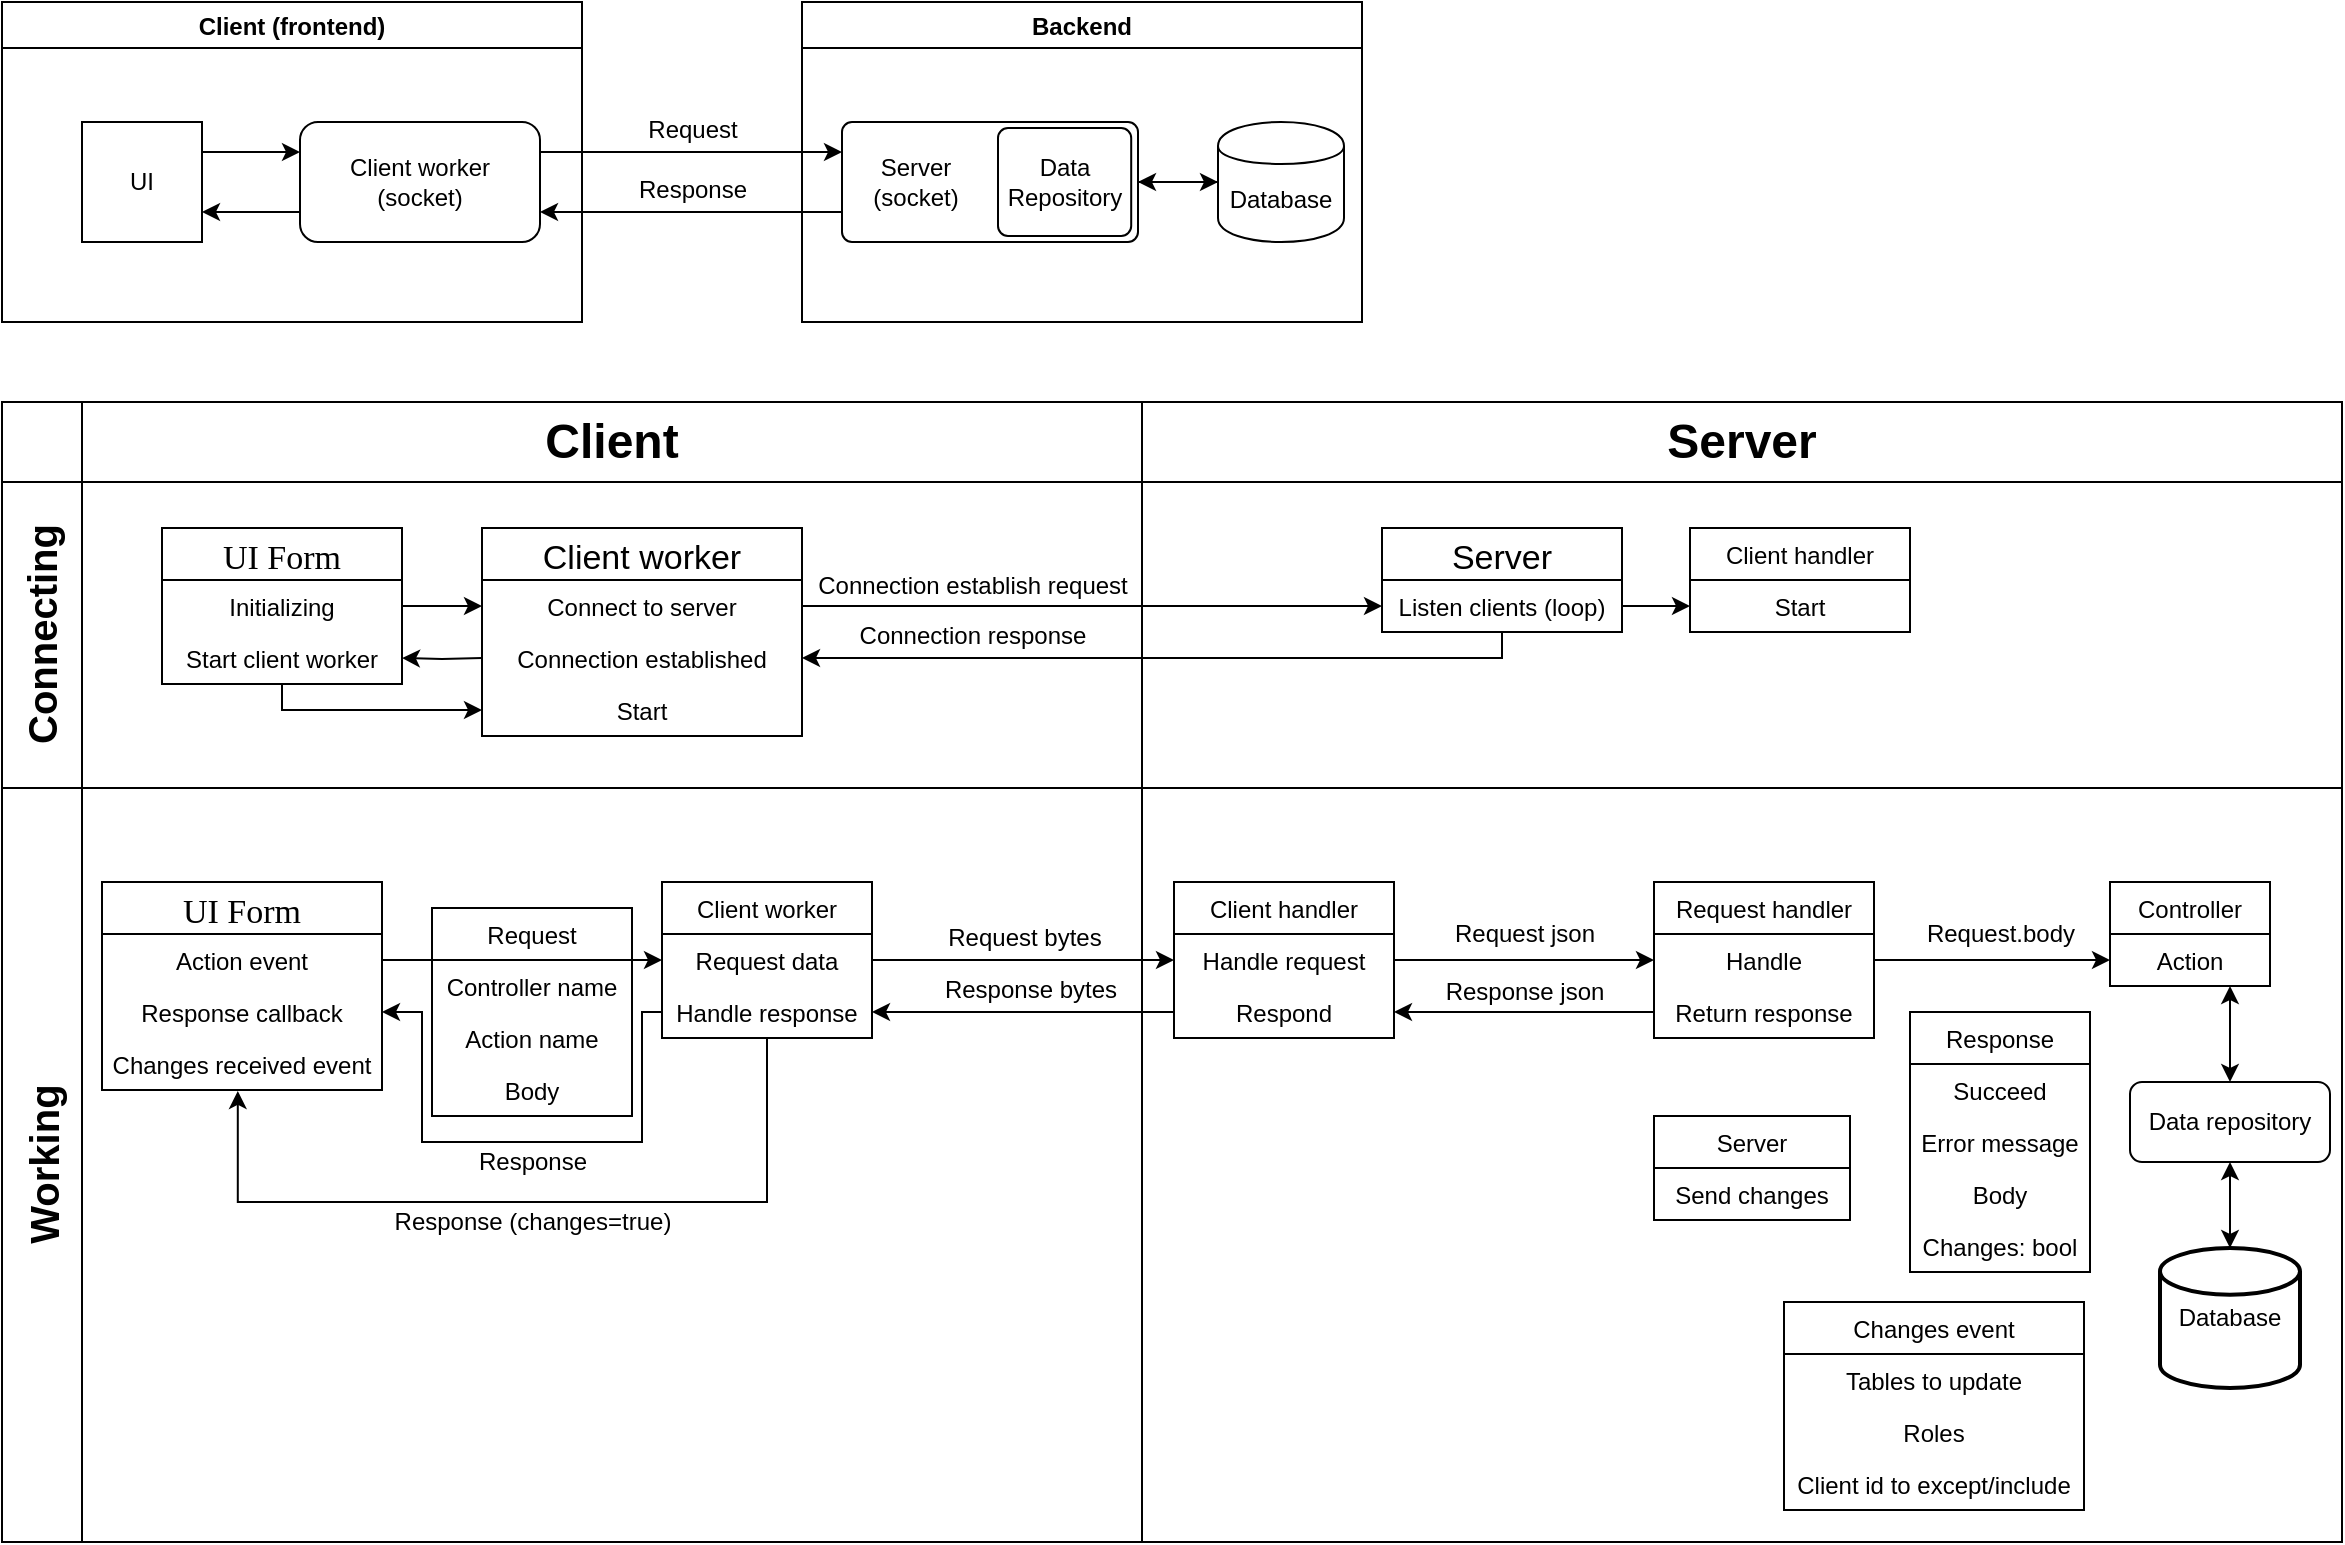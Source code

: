 <mxfile version="13.2.4" type="device" pages="2"><diagram id="tysnyzBJEYy4Z3lOVbUN" name="Client-Server"><mxGraphModel dx="1162" dy="572" grid="1" gridSize="10" guides="1" tooltips="1" connect="1" arrows="1" fold="1" page="1" pageScale="1" pageWidth="1169" pageHeight="827" math="0" shadow="0"><root><mxCell id="0"/><mxCell id="1" parent="0"/><mxCell id="qZ5U50Q5e_HYeIJ6L6o8-1" value="Client (frontend)" style="swimlane;" parent="1" vertex="1"><mxGeometry width="290" height="160" as="geometry"/></mxCell><mxCell id="qZ5U50Q5e_HYeIJ6L6o8-16" style="edgeStyle=orthogonalEdgeStyle;rounded=0;orthogonalLoop=1;jettySize=auto;html=1;exitX=1;exitY=0.25;exitDx=0;exitDy=0;entryX=0;entryY=0.25;entryDx=0;entryDy=0;" parent="qZ5U50Q5e_HYeIJ6L6o8-1" source="qZ5U50Q5e_HYeIJ6L6o8-2" target="qZ5U50Q5e_HYeIJ6L6o8-3" edge="1"><mxGeometry relative="1" as="geometry"/></mxCell><mxCell id="qZ5U50Q5e_HYeIJ6L6o8-2" value="UI" style="whiteSpace=wrap;html=1;aspect=fixed;" parent="qZ5U50Q5e_HYeIJ6L6o8-1" vertex="1"><mxGeometry x="40" y="60" width="60" height="60" as="geometry"/></mxCell><mxCell id="qZ5U50Q5e_HYeIJ6L6o8-17" style="edgeStyle=orthogonalEdgeStyle;rounded=0;orthogonalLoop=1;jettySize=auto;html=1;exitX=0;exitY=0.75;exitDx=0;exitDy=0;entryX=1;entryY=0.75;entryDx=0;entryDy=0;" parent="qZ5U50Q5e_HYeIJ6L6o8-1" source="qZ5U50Q5e_HYeIJ6L6o8-3" target="qZ5U50Q5e_HYeIJ6L6o8-2" edge="1"><mxGeometry relative="1" as="geometry"/></mxCell><mxCell id="qZ5U50Q5e_HYeIJ6L6o8-3" value="Client worker&lt;br&gt;(socket)" style="rounded=1;whiteSpace=wrap;html=1;" parent="qZ5U50Q5e_HYeIJ6L6o8-1" vertex="1"><mxGeometry x="149" y="60" width="120" height="60" as="geometry"/></mxCell><mxCell id="qZ5U50Q5e_HYeIJ6L6o8-5" value="Backend" style="swimlane;" parent="1" vertex="1"><mxGeometry x="400" width="280" height="160" as="geometry"/></mxCell><mxCell id="qZ5U50Q5e_HYeIJ6L6o8-15" style="edgeStyle=orthogonalEdgeStyle;rounded=0;orthogonalLoop=1;jettySize=auto;html=1;entryX=0;entryY=0.5;entryDx=0;entryDy=0;" parent="qZ5U50Q5e_HYeIJ6L6o8-5" source="qZ5U50Q5e_HYeIJ6L6o8-6" target="qZ5U50Q5e_HYeIJ6L6o8-11" edge="1"><mxGeometry relative="1" as="geometry"/></mxCell><mxCell id="qZ5U50Q5e_HYeIJ6L6o8-6" value="" style="rounded=1;absoluteArcSize=1;html=1;arcSize=10;" parent="qZ5U50Q5e_HYeIJ6L6o8-5" vertex="1"><mxGeometry x="20" y="60" width="148" height="60" as="geometry"/></mxCell><mxCell id="qZ5U50Q5e_HYeIJ6L6o8-7" value="Server&lt;br&gt;(socket)" style="html=1;shape=mxgraph.er.anchor;whiteSpace=wrap;" parent="qZ5U50Q5e_HYeIJ6L6o8-6" vertex="1"><mxGeometry width="74" height="60" as="geometry"/></mxCell><mxCell id="qZ5U50Q5e_HYeIJ6L6o8-8" value="Data&lt;br&gt;Repository" style="rounded=1;absoluteArcSize=1;html=1;arcSize=10;whiteSpace=wrap;points=[];strokeColor=inherit;fillColor=inherit;" parent="qZ5U50Q5e_HYeIJ6L6o8-6" vertex="1"><mxGeometry x="78" y="3" width="66.6" height="54" as="geometry"/></mxCell><mxCell id="qZ5U50Q5e_HYeIJ6L6o8-14" style="edgeStyle=orthogonalEdgeStyle;rounded=0;orthogonalLoop=1;jettySize=auto;html=1;entryX=1;entryY=0.5;entryDx=0;entryDy=0;" parent="qZ5U50Q5e_HYeIJ6L6o8-5" source="qZ5U50Q5e_HYeIJ6L6o8-11" target="qZ5U50Q5e_HYeIJ6L6o8-6" edge="1"><mxGeometry relative="1" as="geometry"/></mxCell><mxCell id="qZ5U50Q5e_HYeIJ6L6o8-11" value="Database" style="shape=cylinder;whiteSpace=wrap;html=1;boundedLbl=1;backgroundOutline=1;" parent="qZ5U50Q5e_HYeIJ6L6o8-5" vertex="1"><mxGeometry x="208" y="60" width="63" height="60" as="geometry"/></mxCell><mxCell id="qZ5U50Q5e_HYeIJ6L6o8-9" style="edgeStyle=orthogonalEdgeStyle;rounded=0;orthogonalLoop=1;jettySize=auto;html=1;exitX=1;exitY=0.25;exitDx=0;exitDy=0;entryX=0;entryY=0.25;entryDx=0;entryDy=0;" parent="1" source="qZ5U50Q5e_HYeIJ6L6o8-3" target="qZ5U50Q5e_HYeIJ6L6o8-6" edge="1"><mxGeometry relative="1" as="geometry"/></mxCell><mxCell id="qZ5U50Q5e_HYeIJ6L6o8-10" style="edgeStyle=orthogonalEdgeStyle;rounded=0;orthogonalLoop=1;jettySize=auto;html=1;exitX=0;exitY=0.75;exitDx=0;exitDy=0;entryX=1;entryY=0.75;entryDx=0;entryDy=0;" parent="1" source="qZ5U50Q5e_HYeIJ6L6o8-6" target="qZ5U50Q5e_HYeIJ6L6o8-3" edge="1"><mxGeometry relative="1" as="geometry"/></mxCell><mxCell id="qZ5U50Q5e_HYeIJ6L6o8-18" value="Request" style="text;html=1;align=center;verticalAlign=middle;resizable=0;points=[];autosize=1;" parent="1" vertex="1"><mxGeometry x="315" y="54" width="60" height="20" as="geometry"/></mxCell><mxCell id="qZ5U50Q5e_HYeIJ6L6o8-19" value="Response" style="text;html=1;align=center;verticalAlign=middle;resizable=0;points=[];autosize=1;" parent="1" vertex="1"><mxGeometry x="310" y="84" width="70" height="20" as="geometry"/></mxCell><mxCell id="iik-IJFxC-QK5oV2xDlJ-41" value="" style="swimlane;html=1;whiteSpace=wrap;collapsible=0;recursiveResize=0;expand=0;pointerEvents=0;childLayout=tableLayout;startSize=0;" parent="1" vertex="1"><mxGeometry y="200" width="1170" height="570" as="geometry"/></mxCell><mxCell id="iik-IJFxC-QK5oV2xDlJ-42" value="" style="swimlane;html=1;whiteSpace=wrap;collapsible=0;recursiveResize=0;expand=0;pointerEvents=0;horizontal=0;points=[[0,0.5],[1,0.5]];portConstraint=eastwest;startSize=40;" parent="iik-IJFxC-QK5oV2xDlJ-41" vertex="1"><mxGeometry width="1170" height="40" as="geometry"/></mxCell><mxCell id="iik-IJFxC-QK5oV2xDlJ-43" value="Client" style="swimlane;html=1;whiteSpace=wrap;collapsible=0;recursiveResize=0;expand=0;pointerEvents=0;connectable=0;startSize=40;fontSize=24;" parent="iik-IJFxC-QK5oV2xDlJ-42" vertex="1"><mxGeometry x="40" width="530" height="40" as="geometry"/></mxCell><mxCell id="iik-IJFxC-QK5oV2xDlJ-44" value="Server" style="swimlane;html=1;whiteSpace=wrap;collapsible=0;recursiveResize=0;expand=0;pointerEvents=0;connectable=0;startSize=40;fontSize=24;" parent="iik-IJFxC-QK5oV2xDlJ-42" vertex="1"><mxGeometry x="570" width="600" height="40" as="geometry"/></mxCell><mxCell id="iik-IJFxC-QK5oV2xDlJ-46" value="Connecting" style="swimlane;html=1;whiteSpace=wrap;collapsible=0;recursiveResize=0;expand=0;pointerEvents=0;horizontal=0;points=[[0,0.5],[1,0.5]];portConstraint=eastwest;startSize=40;fontSize=20;" parent="iik-IJFxC-QK5oV2xDlJ-41" vertex="1"><mxGeometry y="40" width="1170" height="153" as="geometry"/></mxCell><mxCell id="iik-IJFxC-QK5oV2xDlJ-47" value="" style="swimlane;html=1;whiteSpace=wrap;collapsible=0;recursiveResize=0;expand=0;pointerEvents=0;connectable=0;startSize=0;" parent="iik-IJFxC-QK5oV2xDlJ-46" vertex="1"><mxGeometry x="40" width="530" height="153" as="geometry"/></mxCell><mxCell id="ppUu-UoYJEjssafHnzCn-43" style="edgeStyle=orthogonalEdgeStyle;rounded=0;orthogonalLoop=1;jettySize=auto;html=1;exitX=1;exitY=0.5;exitDx=0;exitDy=0;entryX=0;entryY=0.5;entryDx=0;entryDy=0;fontSize=17;" parent="iik-IJFxC-QK5oV2xDlJ-47" source="ppUu-UoYJEjssafHnzCn-48" target="ppUu-UoYJEjssafHnzCn-50" edge="1"><mxGeometry relative="1" as="geometry"/></mxCell><mxCell id="ppUu-UoYJEjssafHnzCn-72" style="edgeStyle=orthogonalEdgeStyle;rounded=0;orthogonalLoop=1;jettySize=auto;html=1;entryX=0;entryY=0.5;entryDx=0;entryDy=0;fontFamily=Helvetica;fontSize=12;" parent="iik-IJFxC-QK5oV2xDlJ-47" source="ppUu-UoYJEjssafHnzCn-47" target="ppUu-UoYJEjssafHnzCn-71" edge="1"><mxGeometry relative="1" as="geometry"><Array as="points"><mxPoint x="100" y="114"/></Array></mxGeometry></mxCell><mxCell id="ppUu-UoYJEjssafHnzCn-61" style="edgeStyle=orthogonalEdgeStyle;rounded=0;orthogonalLoop=1;jettySize=auto;html=1;fontFamily=Helvetica;fontSize=12;" parent="iik-IJFxC-QK5oV2xDlJ-47" target="ppUu-UoYJEjssafHnzCn-60" edge="1"><mxGeometry relative="1" as="geometry"><mxPoint x="200" y="88" as="sourcePoint"/></mxGeometry></mxCell><mxCell id="N4zU8n2mVRE6Zeb6Ng3T-3" style="edgeStyle=orthogonalEdgeStyle;rounded=0;orthogonalLoop=1;jettySize=auto;html=1;entryX=1;entryY=0.5;entryDx=0;entryDy=0;" edge="1" parent="iik-IJFxC-QK5oV2xDlJ-47" source="ppUu-UoYJEjssafHnzCn-51" target="ppUu-UoYJEjssafHnzCn-68"><mxGeometry relative="1" as="geometry"><Array as="points"><mxPoint x="710" y="88"/></Array></mxGeometry></mxCell><mxCell id="ppUu-UoYJEjssafHnzCn-51" value="Server" style="swimlane;fontStyle=0;childLayout=stackLayout;horizontal=1;startSize=26;fillColor=none;horizontalStack=0;resizeParent=1;resizeParentMax=0;resizeLast=0;collapsible=1;marginBottom=0;fontSize=17;align=center;" parent="iik-IJFxC-QK5oV2xDlJ-47" vertex="1"><mxGeometry x="650" y="23" width="120" height="52" as="geometry"/></mxCell><mxCell id="ppUu-UoYJEjssafHnzCn-52" value="Listen clients (loop)" style="text;strokeColor=none;fillColor=none;align=center;verticalAlign=top;spacingLeft=4;spacingRight=4;overflow=hidden;rotatable=0;points=[[0,0.5],[1,0.5]];portConstraint=eastwest;" parent="ppUu-UoYJEjssafHnzCn-51" vertex="1"><mxGeometry y="26" width="120" height="26" as="geometry"/></mxCell><mxCell id="iik-IJFxC-QK5oV2xDlJ-69" style="edgeStyle=orthogonalEdgeStyle;rounded=0;orthogonalLoop=1;jettySize=auto;html=1;entryX=0;entryY=0.5;entryDx=0;entryDy=0;" parent="iik-IJFxC-QK5oV2xDlJ-47" source="ppUu-UoYJEjssafHnzCn-50" target="ppUu-UoYJEjssafHnzCn-52" edge="1"><mxGeometry relative="1" as="geometry"/></mxCell><mxCell id="ppUu-UoYJEjssafHnzCn-54" value="Connection establish request" style="text;html=1;align=center;verticalAlign=middle;resizable=0;points=[];autosize=1;fontSize=12;fontFamily=Helvetica;" parent="iik-IJFxC-QK5oV2xDlJ-47" vertex="1"><mxGeometry x="360" y="42" width="170" height="20" as="geometry"/></mxCell><mxCell id="ppUu-UoYJEjssafHnzCn-49" value="Client worker" style="swimlane;fontStyle=0;childLayout=stackLayout;horizontal=1;startSize=26;fillColor=none;horizontalStack=0;resizeParent=1;resizeParentMax=0;resizeLast=0;collapsible=1;marginBottom=0;fontSize=17;align=center;" parent="iik-IJFxC-QK5oV2xDlJ-47" vertex="1"><mxGeometry x="200" y="23" width="160" height="104" as="geometry"/></mxCell><mxCell id="ppUu-UoYJEjssafHnzCn-50" value="Connect to server" style="text;align=center;verticalAlign=top;spacingLeft=4;spacingRight=4;overflow=hidden;rotatable=0;points=[[0,0.5],[1,0.5]];portConstraint=eastwest;" parent="ppUu-UoYJEjssafHnzCn-49" vertex="1"><mxGeometry y="26" width="160" height="26" as="geometry"/></mxCell><mxCell id="ppUu-UoYJEjssafHnzCn-68" value="Connection established" style="text;strokeColor=none;fillColor=none;align=center;verticalAlign=top;spacingLeft=4;spacingRight=4;overflow=hidden;rotatable=0;points=[[0,0.5],[1,0.5]];portConstraint=eastwest;" parent="ppUu-UoYJEjssafHnzCn-49" vertex="1"><mxGeometry y="52" width="160" height="26" as="geometry"/></mxCell><mxCell id="ppUu-UoYJEjssafHnzCn-71" value="Start" style="text;strokeColor=none;fillColor=none;align=center;verticalAlign=top;spacingLeft=4;spacingRight=4;overflow=hidden;rotatable=0;points=[[0,0.5],[1,0.5]];portConstraint=eastwest;" parent="ppUu-UoYJEjssafHnzCn-49" vertex="1"><mxGeometry y="78" width="160" height="26" as="geometry"/></mxCell><mxCell id="ppUu-UoYJEjssafHnzCn-47" value="UI Form" style="swimlane;fontStyle=0;childLayout=stackLayout;horizontal=1;startSize=26;fillColor=none;horizontalStack=0;resizeParent=1;resizeParentMax=0;resizeLast=0;collapsible=1;marginBottom=0;fontFamily=consolas;fontSize=17;" parent="iik-IJFxC-QK5oV2xDlJ-47" vertex="1"><mxGeometry x="40" y="23" width="120" height="78" as="geometry"/></mxCell><mxCell id="ppUu-UoYJEjssafHnzCn-48" value="Initializing" style="text;align=center;verticalAlign=top;spacingLeft=4;spacingRight=4;overflow=hidden;rotatable=0;points=[[0,0.5],[1,0.5]];portConstraint=eastwest;fontFamily=Helvetica;fontStyle=0;fontSize=12;" parent="ppUu-UoYJEjssafHnzCn-47" vertex="1"><mxGeometry y="26" width="120" height="26" as="geometry"/></mxCell><mxCell id="ppUu-UoYJEjssafHnzCn-60" value="Start client worker" style="text;strokeColor=none;fillColor=none;align=center;verticalAlign=top;spacingLeft=4;spacingRight=4;overflow=hidden;rotatable=0;points=[[0,0.5],[1,0.5]];portConstraint=eastwest;fontFamily=Helvetica;fontStyle=0;fontSize=12;" parent="ppUu-UoYJEjssafHnzCn-47" vertex="1"><mxGeometry y="52" width="120" height="26" as="geometry"/></mxCell><mxCell id="ppUu-UoYJEjssafHnzCn-59" value="Connection response" style="text;html=1;align=center;verticalAlign=middle;resizable=0;points=[];autosize=1;fontSize=12;fontFamily=Helvetica;" parent="iik-IJFxC-QK5oV2xDlJ-47" vertex="1"><mxGeometry x="380" y="66.5" width="130" height="20" as="geometry"/></mxCell><mxCell id="iik-IJFxC-QK5oV2xDlJ-48" value="" style="swimlane;html=1;whiteSpace=wrap;collapsible=0;recursiveResize=0;expand=0;pointerEvents=0;connectable=0;startSize=0;" parent="iik-IJFxC-QK5oV2xDlJ-46" vertex="1"><mxGeometry x="570" width="600" height="153" as="geometry"/></mxCell><mxCell id="ppUu-UoYJEjssafHnzCn-62" value="Client handler" style="swimlane;fontStyle=0;childLayout=stackLayout;horizontal=1;startSize=26;fillColor=none;horizontalStack=0;resizeParent=1;resizeParentMax=0;resizeLast=0;collapsible=1;marginBottom=0;fontFamily=Helvetica;fontSize=12;align=center;" parent="iik-IJFxC-QK5oV2xDlJ-48" vertex="1"><mxGeometry x="274" y="23" width="110" height="52" as="geometry"/></mxCell><mxCell id="ppUu-UoYJEjssafHnzCn-63" value="Start" style="text;strokeColor=none;fillColor=none;align=center;verticalAlign=top;spacingLeft=4;spacingRight=4;overflow=hidden;rotatable=0;points=[[0,0.5],[1,0.5]];portConstraint=eastwest;" parent="ppUu-UoYJEjssafHnzCn-62" vertex="1"><mxGeometry y="26" width="110" height="26" as="geometry"/></mxCell><mxCell id="ppUu-UoYJEjssafHnzCn-66" style="edgeStyle=orthogonalEdgeStyle;rounded=0;orthogonalLoop=1;jettySize=auto;html=1;entryX=0;entryY=0.5;entryDx=0;entryDy=0;fontFamily=Helvetica;fontSize=12;" parent="iik-IJFxC-QK5oV2xDlJ-46" source="ppUu-UoYJEjssafHnzCn-52" target="ppUu-UoYJEjssafHnzCn-63" edge="1"><mxGeometry relative="1" as="geometry"/></mxCell><mxCell id="iik-IJFxC-QK5oV2xDlJ-50" value="Working" style="swimlane;html=1;whiteSpace=wrap;collapsible=0;recursiveResize=0;expand=0;pointerEvents=0;horizontal=0;points=[[0,0.5],[1,0.5]];portConstraint=eastwest;startSize=40;fontSize=20;" parent="iik-IJFxC-QK5oV2xDlJ-41" vertex="1"><mxGeometry y="193" width="1170" height="377" as="geometry"/></mxCell><mxCell id="iik-IJFxC-QK5oV2xDlJ-51" value="" style="swimlane;html=1;whiteSpace=wrap;collapsible=0;recursiveResize=0;expand=0;pointerEvents=0;connectable=0;startSize=0;" parent="iik-IJFxC-QK5oV2xDlJ-50" vertex="1"><mxGeometry x="40" width="530" height="377" as="geometry"/></mxCell><mxCell id="ppUu-UoYJEjssafHnzCn-111" style="edgeStyle=orthogonalEdgeStyle;rounded=0;orthogonalLoop=1;jettySize=auto;html=1;fontFamily=Helvetica;fontSize=12;entryX=0;entryY=0.5;entryDx=0;entryDy=0;" parent="iik-IJFxC-QK5oV2xDlJ-51" source="ppUu-UoYJEjssafHnzCn-17" target="ppUu-UoYJEjssafHnzCn-120" edge="1"><mxGeometry relative="1" as="geometry"><mxPoint x="360" y="86" as="targetPoint"/></mxGeometry></mxCell><mxCell id="ppUu-UoYJEjssafHnzCn-127" style="edgeStyle=orthogonalEdgeStyle;rounded=0;orthogonalLoop=1;jettySize=auto;html=1;entryX=0.485;entryY=1.019;entryDx=0;entryDy=0;entryPerimeter=0;fontFamily=Helvetica;fontSize=12;" parent="iik-IJFxC-QK5oV2xDlJ-51" source="ppUu-UoYJEjssafHnzCn-119" target="ppUu-UoYJEjssafHnzCn-108" edge="1"><mxGeometry relative="1" as="geometry"><Array as="points"><mxPoint x="342" y="207"/><mxPoint x="78" y="207"/></Array></mxGeometry></mxCell><mxCell id="ppUu-UoYJEjssafHnzCn-123" style="edgeStyle=orthogonalEdgeStyle;rounded=0;orthogonalLoop=1;jettySize=auto;html=1;entryX=1;entryY=0.5;entryDx=0;entryDy=0;fontFamily=Helvetica;fontSize=12;" parent="iik-IJFxC-QK5oV2xDlJ-51" source="ppUu-UoYJEjssafHnzCn-121" target="ppUu-UoYJEjssafHnzCn-104" edge="1"><mxGeometry relative="1" as="geometry"><Array as="points"><mxPoint x="280" y="112"/><mxPoint x="280" y="177"/><mxPoint x="170" y="177"/><mxPoint x="170" y="112"/></Array></mxGeometry></mxCell><mxCell id="ppUu-UoYJEjssafHnzCn-42" value="Request bytes" style="text;html=1;align=center;verticalAlign=middle;resizable=0;points=[];autosize=1;fontSize=12;fontFamily=Helvetica;" parent="iik-IJFxC-QK5oV2xDlJ-51" vertex="1"><mxGeometry x="426" y="65" width="90" height="20" as="geometry"/></mxCell><mxCell id="ppUu-UoYJEjssafHnzCn-119" value="Client worker" style="swimlane;fontStyle=0;childLayout=stackLayout;horizontal=1;startSize=26;fillColor=none;horizontalStack=0;resizeParent=1;resizeParentMax=0;resizeLast=0;collapsible=1;marginBottom=0;shadow=0;glass=0;fontFamily=Helvetica;fontSize=12;align=center;" parent="iik-IJFxC-QK5oV2xDlJ-51" vertex="1"><mxGeometry x="290" y="47" width="105" height="78" as="geometry"/></mxCell><mxCell id="ppUu-UoYJEjssafHnzCn-120" value="Request data" style="text;strokeColor=none;fillColor=none;align=center;verticalAlign=top;spacingLeft=4;spacingRight=4;overflow=hidden;rotatable=0;points=[[0,0.5],[1,0.5]];portConstraint=eastwest;" parent="ppUu-UoYJEjssafHnzCn-119" vertex="1"><mxGeometry y="26" width="105" height="26" as="geometry"/></mxCell><mxCell id="ppUu-UoYJEjssafHnzCn-121" value="Handle response" style="text;strokeColor=none;fillColor=none;align=center;verticalAlign=top;spacingLeft=4;spacingRight=4;overflow=hidden;rotatable=0;points=[[0,0.5],[1,0.5]];portConstraint=eastwest;" parent="ppUu-UoYJEjssafHnzCn-119" vertex="1"><mxGeometry y="52" width="105" height="26" as="geometry"/></mxCell><mxCell id="ppUu-UoYJEjssafHnzCn-103" value="Response bytes" style="text;html=1;align=center;verticalAlign=middle;resizable=0;points=[];autosize=1;fontSize=12;fontFamily=Helvetica;" parent="iik-IJFxC-QK5oV2xDlJ-51" vertex="1"><mxGeometry x="424" y="91" width="100" height="20" as="geometry"/></mxCell><mxCell id="ppUu-UoYJEjssafHnzCn-83" value="Request" style="swimlane;fontStyle=0;childLayout=stackLayout;horizontal=1;startSize=26;fillColor=none;horizontalStack=0;resizeParent=1;resizeParentMax=0;resizeLast=0;collapsible=1;marginBottom=0;fontFamily=Helvetica;fontSize=12;align=center;glass=0;swimlaneLine=1;shadow=0;swimlaneFillColor=none;" parent="iik-IJFxC-QK5oV2xDlJ-51" vertex="1"><mxGeometry x="175" y="60" width="100" height="104" as="geometry"><mxRectangle x="164" y="173" width="80" height="26" as="alternateBounds"/></mxGeometry></mxCell><mxCell id="ppUu-UoYJEjssafHnzCn-84" value="Controller name" style="text;strokeColor=none;fillColor=none;align=center;verticalAlign=top;spacingLeft=4;spacingRight=4;overflow=hidden;rotatable=0;points=[[0,0.5],[1,0.5]];portConstraint=eastwest;" parent="ppUu-UoYJEjssafHnzCn-83" vertex="1"><mxGeometry y="26" width="100" height="26" as="geometry"/></mxCell><mxCell id="ppUu-UoYJEjssafHnzCn-85" value="Action name" style="text;strokeColor=none;fillColor=none;align=center;verticalAlign=top;spacingLeft=4;spacingRight=4;overflow=hidden;rotatable=0;points=[[0,0.5],[1,0.5]];portConstraint=eastwest;" parent="ppUu-UoYJEjssafHnzCn-83" vertex="1"><mxGeometry y="52" width="100" height="26" as="geometry"/></mxCell><mxCell id="ppUu-UoYJEjssafHnzCn-86" value="Body" style="text;strokeColor=none;fillColor=none;align=center;verticalAlign=top;spacingLeft=4;spacingRight=4;overflow=hidden;rotatable=0;points=[[0,0.5],[1,0.5]];portConstraint=eastwest;" parent="ppUu-UoYJEjssafHnzCn-83" vertex="1"><mxGeometry y="78" width="100" height="26" as="geometry"/></mxCell><mxCell id="ppUu-UoYJEjssafHnzCn-16" value="UI Form" style="swimlane;fontStyle=0;childLayout=stackLayout;horizontal=1;startSize=26;fillColor=none;horizontalStack=0;resizeParent=1;resizeParentMax=0;resizeLast=0;collapsible=1;marginBottom=0;fontFamily=consolas;fontSize=17;" parent="iik-IJFxC-QK5oV2xDlJ-51" vertex="1"><mxGeometry x="10" y="47" width="140" height="104" as="geometry"/></mxCell><mxCell id="ppUu-UoYJEjssafHnzCn-17" value="Action event" style="text;strokeColor=none;fillColor=none;align=center;verticalAlign=top;spacingLeft=4;spacingRight=4;overflow=hidden;rotatable=0;points=[[0,0.5],[1,0.5]];portConstraint=eastwest;fontFamily=Helvetica;fontStyle=0;fontSize=12;" parent="ppUu-UoYJEjssafHnzCn-16" vertex="1"><mxGeometry y="26" width="140" height="26" as="geometry"/></mxCell><mxCell id="ppUu-UoYJEjssafHnzCn-104" value="Response callback" style="text;strokeColor=none;fillColor=none;align=center;verticalAlign=top;spacingLeft=4;spacingRight=4;overflow=hidden;rotatable=0;points=[[0,0.5],[1,0.5]];portConstraint=eastwest;fontFamily=Helvetica;fontStyle=0;fontSize=12;" parent="ppUu-UoYJEjssafHnzCn-16" vertex="1"><mxGeometry y="52" width="140" height="26" as="geometry"/></mxCell><mxCell id="ppUu-UoYJEjssafHnzCn-108" value="Changes received event" style="text;strokeColor=none;fillColor=none;align=center;verticalAlign=top;spacingLeft=4;spacingRight=4;overflow=hidden;rotatable=0;points=[[0,0.5],[1,0.5]];portConstraint=eastwest;fontFamily=Helvetica;fontStyle=0;fontSize=12;" parent="ppUu-UoYJEjssafHnzCn-16" vertex="1"><mxGeometry y="78" width="140" height="26" as="geometry"/></mxCell><mxCell id="ppUu-UoYJEjssafHnzCn-106" value="Response" style="text;html=1;align=center;verticalAlign=middle;resizable=0;points=[];autosize=1;fontSize=12;fontFamily=Helvetica;" parent="iik-IJFxC-QK5oV2xDlJ-51" vertex="1"><mxGeometry x="190" y="177" width="70" height="20" as="geometry"/></mxCell><mxCell id="ppUu-UoYJEjssafHnzCn-128" value="Response (changes=true)" style="text;html=1;align=center;verticalAlign=middle;resizable=0;points=[];autosize=1;fontSize=12;fontFamily=Helvetica;" parent="iik-IJFxC-QK5oV2xDlJ-51" vertex="1"><mxGeometry x="150" y="207" width="150" height="20" as="geometry"/></mxCell><mxCell id="iik-IJFxC-QK5oV2xDlJ-52" value="" style="swimlane;html=1;whiteSpace=wrap;collapsible=0;recursiveResize=0;expand=0;pointerEvents=0;connectable=0;startSize=0;" parent="iik-IJFxC-QK5oV2xDlJ-50" vertex="1"><mxGeometry x="570" width="600" height="377" as="geometry"/></mxCell><mxCell id="ppUu-UoYJEjssafHnzCn-79" style="edgeStyle=orthogonalEdgeStyle;rounded=0;orthogonalLoop=1;jettySize=auto;html=1;entryX=0;entryY=0.5;entryDx=0;entryDy=0;fontFamily=Helvetica;fontSize=12;" parent="iik-IJFxC-QK5oV2xDlJ-52" source="ppUu-UoYJEjssafHnzCn-74" target="ppUu-UoYJEjssafHnzCn-78" edge="1"><mxGeometry relative="1" as="geometry"/></mxCell><mxCell id="ppUu-UoYJEjssafHnzCn-80" value="Request json" style="text;html=1;align=center;verticalAlign=middle;resizable=0;points=[];autosize=1;fontSize=12;fontFamily=Helvetica;" parent="iik-IJFxC-QK5oV2xDlJ-52" vertex="1"><mxGeometry x="146" y="63" width="90" height="20" as="geometry"/></mxCell><mxCell id="ppUu-UoYJEjssafHnzCn-88" style="edgeStyle=orthogonalEdgeStyle;rounded=0;orthogonalLoop=1;jettySize=auto;html=1;fontFamily=Helvetica;fontSize=12;" parent="iik-IJFxC-QK5oV2xDlJ-52" source="ppUu-UoYJEjssafHnzCn-78" target="ppUu-UoYJEjssafHnzCn-82" edge="1"><mxGeometry relative="1" as="geometry"/></mxCell><mxCell id="ppUu-UoYJEjssafHnzCn-99" style="edgeStyle=orthogonalEdgeStyle;rounded=0;orthogonalLoop=1;jettySize=auto;html=1;entryX=1;entryY=0.5;entryDx=0;entryDy=0;fontFamily=Helvetica;fontSize=12;" parent="iik-IJFxC-QK5oV2xDlJ-52" source="ppUu-UoYJEjssafHnzCn-90" target="ppUu-UoYJEjssafHnzCn-98" edge="1"><mxGeometry relative="1" as="geometry"/></mxCell><mxCell id="ppUu-UoYJEjssafHnzCn-100" value="Response json" style="text;html=1;align=center;verticalAlign=middle;resizable=0;points=[];autosize=1;fontSize=12;fontFamily=Helvetica;" parent="iik-IJFxC-QK5oV2xDlJ-52" vertex="1"><mxGeometry x="146" y="92" width="90" height="20" as="geometry"/></mxCell><mxCell id="ppUu-UoYJEjssafHnzCn-143" style="edgeStyle=orthogonalEdgeStyle;rounded=0;orthogonalLoop=1;jettySize=auto;html=1;exitX=0.75;exitY=1;exitDx=0;exitDy=0;entryX=0.5;entryY=0;entryDx=0;entryDy=0;fontFamily=Helvetica;fontSize=12;startArrow=classic;startFill=1;" parent="iik-IJFxC-QK5oV2xDlJ-52" source="ppUu-UoYJEjssafHnzCn-81" target="ppUu-UoYJEjssafHnzCn-134" edge="1"><mxGeometry relative="1" as="geometry"/></mxCell><mxCell id="ppUu-UoYJEjssafHnzCn-144" style="edgeStyle=orthogonalEdgeStyle;rounded=0;orthogonalLoop=1;jettySize=auto;html=1;exitX=0.25;exitY=1;exitDx=0;exitDy=0;entryX=1;entryY=0.5;entryDx=0;entryDy=0;strokeColor=#FFFFFF;fontFamily=Helvetica;fontSize=12;" parent="iik-IJFxC-QK5oV2xDlJ-52" source="ppUu-UoYJEjssafHnzCn-81" target="ppUu-UoYJEjssafHnzCn-90" edge="1"><mxGeometry relative="1" as="geometry"><Array as="points"><mxPoint x="504" y="112"/></Array></mxGeometry></mxCell><mxCell id="ppUu-UoYJEjssafHnzCn-149" style="edgeStyle=orthogonalEdgeStyle;rounded=0;orthogonalLoop=1;jettySize=auto;html=1;entryX=0.472;entryY=1.092;entryDx=0;entryDy=0;entryPerimeter=0;strokeColor=#FFFFFF;fontFamily=Helvetica;fontSize=12;exitX=0.496;exitY=1.082;exitDx=0;exitDy=0;exitPerimeter=0;" parent="iik-IJFxC-QK5oV2xDlJ-52" source="ppUu-UoYJEjssafHnzCn-82" target="ppUu-UoYJEjssafHnzCn-146" edge="1"><mxGeometry relative="1" as="geometry"><mxPoint x="524" y="117" as="sourcePoint"/><Array as="points"><mxPoint x="524" y="127"/><mxPoint x="484" y="127"/><mxPoint x="484" y="257"/><mxPoint x="302" y="257"/></Array></mxGeometry></mxCell><mxCell id="ppUu-UoYJEjssafHnzCn-129" value="Request.body" style="text;html=1;align=center;verticalAlign=middle;resizable=0;points=[];autosize=1;fontSize=12;fontFamily=Helvetica;" parent="iik-IJFxC-QK5oV2xDlJ-52" vertex="1"><mxGeometry x="384" y="63" width="90" height="20" as="geometry"/></mxCell><mxCell id="ppUu-UoYJEjssafHnzCn-137" style="edgeStyle=orthogonalEdgeStyle;rounded=0;orthogonalLoop=1;jettySize=auto;html=1;fontFamily=Helvetica;fontSize=12;labelPosition=center;verticalLabelPosition=middle;align=center;verticalAlign=middle;textDirection=ltr;horizontal=1;entryX=0.5;entryY=0;entryDx=0;entryDy=0;entryPerimeter=0;startArrow=classic;startFill=1;" parent="iik-IJFxC-QK5oV2xDlJ-52" source="ppUu-UoYJEjssafHnzCn-134" target="ppUu-UoYJEjssafHnzCn-136" edge="1"><mxGeometry relative="1" as="geometry"/></mxCell><mxCell id="ppUu-UoYJEjssafHnzCn-151" style="edgeStyle=orthogonalEdgeStyle;rounded=0;orthogonalLoop=1;jettySize=auto;html=1;entryX=0.403;entryY=1.112;entryDx=0;entryDy=0;entryPerimeter=0;strokeColor=#FFFFFF;fontFamily=Helvetica;fontSize=12;" parent="iik-IJFxC-QK5oV2xDlJ-52" source="ppUu-UoYJEjssafHnzCn-146" target="ppUu-UoYJEjssafHnzCn-100" edge="1"><mxGeometry relative="1" as="geometry"/></mxCell><mxCell id="ppUu-UoYJEjssafHnzCn-73" value="Client handler" style="swimlane;fontStyle=0;childLayout=stackLayout;horizontal=1;startSize=26;fillColor=none;horizontalStack=0;resizeParent=1;resizeParentMax=0;resizeLast=0;collapsible=1;marginBottom=0;fontFamily=Helvetica;fontSize=12;align=center;" parent="iik-IJFxC-QK5oV2xDlJ-52" vertex="1"><mxGeometry x="16" y="47" width="110" height="78" as="geometry"/></mxCell><mxCell id="ppUu-UoYJEjssafHnzCn-74" value="Handle request" style="text;strokeColor=none;fillColor=none;align=center;verticalAlign=top;spacingLeft=4;spacingRight=4;overflow=hidden;rotatable=0;points=[[0,0.5],[1,0.5]];portConstraint=eastwest;" parent="ppUu-UoYJEjssafHnzCn-73" vertex="1"><mxGeometry y="26" width="110" height="26" as="geometry"/></mxCell><mxCell id="ppUu-UoYJEjssafHnzCn-98" value="Respond" style="text;strokeColor=none;fillColor=none;align=center;verticalAlign=top;spacingLeft=4;spacingRight=4;overflow=hidden;rotatable=0;points=[[0,0.5],[1,0.5]];portConstraint=eastwest;" parent="ppUu-UoYJEjssafHnzCn-73" vertex="1"><mxGeometry y="52" width="110" height="26" as="geometry"/></mxCell><mxCell id="ppUu-UoYJEjssafHnzCn-77" value="Request handler" style="swimlane;fontStyle=0;childLayout=stackLayout;horizontal=1;startSize=26;fillColor=none;horizontalStack=0;resizeParent=1;resizeParentMax=0;resizeLast=0;collapsible=1;marginBottom=0;fontFamily=Helvetica;fontSize=12;align=center;" parent="iik-IJFxC-QK5oV2xDlJ-52" vertex="1"><mxGeometry x="256" y="47" width="110" height="78" as="geometry"/></mxCell><mxCell id="ppUu-UoYJEjssafHnzCn-78" value="Handle" style="text;strokeColor=none;fillColor=none;align=center;verticalAlign=top;spacingLeft=4;spacingRight=4;overflow=hidden;rotatable=0;points=[[0,0.5],[1,0.5]];portConstraint=eastwest;" parent="ppUu-UoYJEjssafHnzCn-77" vertex="1"><mxGeometry y="26" width="110" height="26" as="geometry"/></mxCell><mxCell id="ppUu-UoYJEjssafHnzCn-90" value="Return response" style="text;strokeColor=none;fillColor=none;align=center;verticalAlign=top;spacingLeft=4;spacingRight=4;overflow=hidden;rotatable=0;points=[[0,0.5],[1,0.5]];portConstraint=eastwest;" parent="ppUu-UoYJEjssafHnzCn-77" vertex="1"><mxGeometry y="52" width="110" height="26" as="geometry"/></mxCell><mxCell id="ppUu-UoYJEjssafHnzCn-81" value="Controller" style="swimlane;fontStyle=0;childLayout=stackLayout;horizontal=1;startSize=26;fillColor=none;horizontalStack=0;resizeParent=1;resizeParentMax=0;resizeLast=0;collapsible=1;marginBottom=0;fontFamily=Helvetica;fontSize=12;align=center;" parent="iik-IJFxC-QK5oV2xDlJ-52" vertex="1"><mxGeometry x="484" y="47" width="80" height="52" as="geometry"/></mxCell><mxCell id="ppUu-UoYJEjssafHnzCn-82" value="Action" style="text;strokeColor=none;fillColor=none;align=center;verticalAlign=top;spacingLeft=4;spacingRight=4;overflow=hidden;rotatable=0;points=[[0,0.5],[1,0.5]];portConstraint=eastwest;" parent="ppUu-UoYJEjssafHnzCn-81" vertex="1"><mxGeometry y="26" width="80" height="26" as="geometry"/></mxCell><mxCell id="ppUu-UoYJEjssafHnzCn-134" value="Data repository" style="rounded=1;whiteSpace=wrap;html=1;shadow=0;glass=0;fontFamily=Helvetica;fontSize=12;align=center;" parent="iik-IJFxC-QK5oV2xDlJ-52" vertex="1"><mxGeometry x="494" y="147" width="100" height="40" as="geometry"/></mxCell><mxCell id="ppUu-UoYJEjssafHnzCn-136" value="Database" style="strokeWidth=2;html=1;shape=mxgraph.flowchart.database;whiteSpace=wrap;shadow=0;glass=0;fontFamily=Helvetica;fontSize=12;align=center;" parent="iik-IJFxC-QK5oV2xDlJ-52" vertex="1"><mxGeometry x="509" y="230" width="70" height="70" as="geometry"/></mxCell><mxCell id="ppUu-UoYJEjssafHnzCn-152" value="Changes event" style="swimlane;fontStyle=0;childLayout=stackLayout;horizontal=1;startSize=26;fillColor=none;horizontalStack=0;resizeParent=1;resizeParentMax=0;resizeLast=0;collapsible=1;marginBottom=0;shadow=0;glass=0;fontFamily=Helvetica;fontSize=12;align=center;" parent="iik-IJFxC-QK5oV2xDlJ-52" vertex="1"><mxGeometry x="321" y="257" width="150" height="104" as="geometry"/></mxCell><mxCell id="ppUu-UoYJEjssafHnzCn-153" value="Tables to update" style="text;strokeColor=none;fillColor=none;align=center;verticalAlign=top;spacingLeft=4;spacingRight=4;overflow=hidden;rotatable=0;points=[[0,0.5],[1,0.5]];portConstraint=eastwest;" parent="ppUu-UoYJEjssafHnzCn-152" vertex="1"><mxGeometry y="26" width="150" height="26" as="geometry"/></mxCell><mxCell id="ppUu-UoYJEjssafHnzCn-154" value="Roles" style="text;strokeColor=none;fillColor=none;align=center;verticalAlign=top;spacingLeft=4;spacingRight=4;overflow=hidden;rotatable=0;points=[[0,0.5],[1,0.5]];portConstraint=eastwest;" parent="ppUu-UoYJEjssafHnzCn-152" vertex="1"><mxGeometry y="52" width="150" height="26" as="geometry"/></mxCell><mxCell id="ppUu-UoYJEjssafHnzCn-155" value="Client id to except/include" style="text;strokeColor=none;fillColor=none;align=center;verticalAlign=top;spacingLeft=4;spacingRight=4;overflow=hidden;rotatable=0;points=[[0,0.5],[1,0.5]];portConstraint=eastwest;" parent="ppUu-UoYJEjssafHnzCn-152" vertex="1"><mxGeometry y="78" width="150" height="26" as="geometry"/></mxCell><mxCell id="ppUu-UoYJEjssafHnzCn-145" value="Server" style="swimlane;fontStyle=0;childLayout=stackLayout;horizontal=1;startSize=26;fillColor=none;horizontalStack=0;resizeParent=1;resizeParentMax=0;resizeLast=0;collapsible=1;marginBottom=0;shadow=0;glass=0;fontFamily=Helvetica;fontSize=12;align=center;" parent="iik-IJFxC-QK5oV2xDlJ-52" vertex="1"><mxGeometry x="256" y="164" width="98" height="52" as="geometry"/></mxCell><mxCell id="ppUu-UoYJEjssafHnzCn-146" value="Send changes" style="text;strokeColor=none;fillColor=none;align=center;verticalAlign=top;spacingLeft=4;spacingRight=4;overflow=hidden;rotatable=0;points=[[0,0.5],[1,0.5]];portConstraint=eastwest;" parent="ppUu-UoYJEjssafHnzCn-145" vertex="1"><mxGeometry y="26" width="98" height="26" as="geometry"/></mxCell><mxCell id="ppUu-UoYJEjssafHnzCn-92" value="Response" style="swimlane;fontStyle=0;childLayout=stackLayout;horizontal=1;startSize=26;fillColor=none;horizontalStack=0;resizeParent=1;resizeParentMax=0;resizeLast=0;collapsible=1;marginBottom=0;fontFamily=Helvetica;fontSize=12;align=center;" parent="iik-IJFxC-QK5oV2xDlJ-52" vertex="1"><mxGeometry x="384" y="112" width="90" height="130" as="geometry"/></mxCell><mxCell id="ppUu-UoYJEjssafHnzCn-93" value="Succeed" style="text;strokeColor=none;fillColor=none;align=center;verticalAlign=top;spacingLeft=4;spacingRight=4;overflow=hidden;rotatable=0;points=[[0,0.5],[1,0.5]];portConstraint=eastwest;" parent="ppUu-UoYJEjssafHnzCn-92" vertex="1"><mxGeometry y="26" width="90" height="26" as="geometry"/></mxCell><mxCell id="ppUu-UoYJEjssafHnzCn-94" value="Error message" style="text;strokeColor=none;fillColor=none;align=center;verticalAlign=top;spacingLeft=4;spacingRight=4;overflow=hidden;rotatable=0;points=[[0,0.5],[1,0.5]];portConstraint=eastwest;" parent="ppUu-UoYJEjssafHnzCn-92" vertex="1"><mxGeometry y="52" width="90" height="26" as="geometry"/></mxCell><mxCell id="ppUu-UoYJEjssafHnzCn-95" value="Body" style="text;strokeColor=none;fillColor=none;align=center;verticalAlign=top;spacingLeft=4;spacingRight=4;overflow=hidden;rotatable=0;points=[[0,0.5],[1,0.5]];portConstraint=eastwest;" parent="ppUu-UoYJEjssafHnzCn-92" vertex="1"><mxGeometry y="78" width="90" height="26" as="geometry"/></mxCell><mxCell id="ppUu-UoYJEjssafHnzCn-96" value="Changes: bool" style="text;strokeColor=none;fillColor=none;align=center;verticalAlign=top;spacingLeft=4;spacingRight=4;overflow=hidden;rotatable=0;points=[[0,0.5],[1,0.5]];portConstraint=eastwest;" parent="ppUu-UoYJEjssafHnzCn-92" vertex="1"><mxGeometry y="104" width="90" height="26" as="geometry"/></mxCell><mxCell id="iik-IJFxC-QK5oV2xDlJ-73" style="edgeStyle=orthogonalEdgeStyle;rounded=0;orthogonalLoop=1;jettySize=auto;html=1;entryX=0;entryY=0.5;entryDx=0;entryDy=0;fontSize=20;" parent="iik-IJFxC-QK5oV2xDlJ-50" source="ppUu-UoYJEjssafHnzCn-120" target="ppUu-UoYJEjssafHnzCn-74" edge="1"><mxGeometry relative="1" as="geometry"/></mxCell><mxCell id="iik-IJFxC-QK5oV2xDlJ-74" style="edgeStyle=orthogonalEdgeStyle;rounded=0;orthogonalLoop=1;jettySize=auto;html=1;entryX=1;entryY=0.5;entryDx=0;entryDy=0;fontSize=20;" parent="iik-IJFxC-QK5oV2xDlJ-50" source="ppUu-UoYJEjssafHnzCn-98" target="ppUu-UoYJEjssafHnzCn-121" edge="1"><mxGeometry relative="1" as="geometry"/></mxCell></root></mxGraphModel></diagram><diagram id="8dGQn6sIgKZWXqUovWsf" name="TCP/HTTP"><mxGraphModel dx="664" dy="327" grid="1" gridSize="10" guides="1" tooltips="1" connect="1" arrows="1" fold="1" page="1" pageScale="1" pageWidth="1169" pageHeight="827" math="0" shadow="0"><root><mxCell id="M4JVUNFn1XCG08sF6kPu-0"/><mxCell id="M4JVUNFn1XCG08sF6kPu-1" parent="M4JVUNFn1XCG08sF6kPu-0"/><mxCell id="D4JNLh505VKnPgiJ9sme-0" value="HTTP / Rest API" style="swimlane;" vertex="1" parent="M4JVUNFn1XCG08sF6kPu-1"><mxGeometry x="40" y="200" width="420" height="130" as="geometry"/></mxCell><mxCell id="RpTBxnS6LbGny-K5a7o4-33" value="HTTP-Request" style="text;html=1;align=center;verticalAlign=middle;resizable=0;points=[];autosize=1;" parent="D4JNLh505VKnPgiJ9sme-0" vertex="1"><mxGeometry x="161" y="59" width="100" height="20" as="geometry"/></mxCell><mxCell id="tRj5UfKbkrQikn_pYqIN-0" value="Client" style="swimlane;fontStyle=0;childLayout=stackLayout;horizontal=1;startSize=26;fillColor=none;horizontalStack=0;resizeParent=1;resizeParentMax=0;resizeLast=0;collapsible=1;marginBottom=0;align=center;" parent="D4JNLh505VKnPgiJ9sme-0" vertex="1"><mxGeometry x="10" y="40" width="120" height="78" as="geometry"/></mxCell><mxCell id="tRj5UfKbkrQikn_pYqIN-1" value="Make request" style="text;strokeColor=none;fillColor=none;align=center;verticalAlign=top;spacingLeft=4;spacingRight=4;overflow=hidden;rotatable=0;points=[[0,0.5],[1,0.5]];portConstraint=eastwest;" parent="tRj5UfKbkrQikn_pYqIN-0" vertex="1"><mxGeometry y="26" width="120" height="26" as="geometry"/></mxCell><mxCell id="tRj5UfKbkrQikn_pYqIN-2" value="Awaiting response" style="text;strokeColor=none;fillColor=none;align=center;verticalAlign=top;spacingLeft=4;spacingRight=4;overflow=hidden;rotatable=0;points=[[0,0.5],[1,0.5]];portConstraint=eastwest;" parent="tRj5UfKbkrQikn_pYqIN-0" vertex="1"><mxGeometry y="52" width="120" height="26" as="geometry"/></mxCell><mxCell id="tRj5UfKbkrQikn_pYqIN-4" value="Server" style="swimlane;fontStyle=0;childLayout=stackLayout;horizontal=1;startSize=26;fillColor=none;horizontalStack=0;resizeParent=1;resizeParentMax=0;resizeLast=0;collapsible=1;marginBottom=0;align=center;" parent="D4JNLh505VKnPgiJ9sme-0" vertex="1"><mxGeometry x="290" y="40" width="120" height="78" as="geometry"/></mxCell><mxCell id="tRj5UfKbkrQikn_pYqIN-5" value="Handle request" style="text;strokeColor=none;fillColor=none;align=center;verticalAlign=top;spacingLeft=4;spacingRight=4;overflow=hidden;rotatable=0;points=[[0,0.5],[1,0.5]];portConstraint=eastwest;" parent="tRj5UfKbkrQikn_pYqIN-4" vertex="1"><mxGeometry y="26" width="120" height="26" as="geometry"/></mxCell><mxCell id="tRj5UfKbkrQikn_pYqIN-6" value="Return response" style="text;strokeColor=none;fillColor=none;align=center;verticalAlign=top;spacingLeft=4;spacingRight=4;overflow=hidden;rotatable=0;points=[[0,0.5],[1,0.5]];portConstraint=eastwest;" parent="tRj5UfKbkrQikn_pYqIN-4" vertex="1"><mxGeometry y="52" width="120" height="26" as="geometry"/></mxCell><mxCell id="RpTBxnS6LbGny-K5a7o4-34" value="HTTP-Response" style="text;html=1;align=center;verticalAlign=middle;resizable=0;points=[];autosize=1;" parent="D4JNLh505VKnPgiJ9sme-0" vertex="1"><mxGeometry x="161" y="85" width="100" height="20" as="geometry"/></mxCell><mxCell id="tRj5UfKbkrQikn_pYqIN-7" style="edgeStyle=none;rounded=0;orthogonalLoop=1;jettySize=auto;html=1;entryX=0;entryY=0.5;entryDx=0;entryDy=0;startArrow=none;startFill=0;" parent="D4JNLh505VKnPgiJ9sme-0" source="tRj5UfKbkrQikn_pYqIN-1" target="tRj5UfKbkrQikn_pYqIN-5" edge="1"><mxGeometry relative="1" as="geometry"/></mxCell><mxCell id="tRj5UfKbkrQikn_pYqIN-8" style="edgeStyle=none;rounded=0;orthogonalLoop=1;jettySize=auto;html=1;entryX=1;entryY=0.5;entryDx=0;entryDy=0;startArrow=none;startFill=0;" parent="D4JNLh505VKnPgiJ9sme-0" source="tRj5UfKbkrQikn_pYqIN-6" target="tRj5UfKbkrQikn_pYqIN-2" edge="1"><mxGeometry relative="1" as="geometry"/></mxCell><mxCell id="D4JNLh505VKnPgiJ9sme-1" value="TCP / Sockets" style="swimlane;" vertex="1" parent="M4JVUNFn1XCG08sF6kPu-1"><mxGeometry x="40" y="40" width="420" height="130" as="geometry"/></mxCell><mxCell id="RpTBxnS6LbGny-K5a7o4-23" style="rounded=0;orthogonalLoop=1;jettySize=auto;html=1;entryX=1;entryY=0.5;entryDx=0;entryDy=0;startArrow=classic;startFill=1;" parent="D4JNLh505VKnPgiJ9sme-1" edge="1"><mxGeometry relative="1" as="geometry"><mxPoint x="290" y="87" as="sourcePoint"/><mxPoint x="130" y="87" as="targetPoint"/><Array as="points"><mxPoint x="260" y="87"/></Array></mxGeometry></mxCell><mxCell id="RpTBxnS6LbGny-K5a7o4-24" value="Data bytes" style="text;html=1;align=center;verticalAlign=middle;resizable=0;points=[];autosize=1;" parent="D4JNLh505VKnPgiJ9sme-1" vertex="1"><mxGeometry x="176" y="66" width="70" height="20" as="geometry"/></mxCell><mxCell id="RpTBxnS6LbGny-K5a7o4-25" value="Permanent connection" style="text;html=1;align=center;verticalAlign=middle;resizable=0;points=[];autosize=1;" parent="D4JNLh505VKnPgiJ9sme-1" vertex="1"><mxGeometry x="141" y="40" width="140" height="20" as="geometry"/></mxCell><mxCell id="RpTBxnS6LbGny-K5a7o4-26" style="edgeStyle=none;rounded=0;orthogonalLoop=1;jettySize=auto;html=1;exitX=0;exitY=0.5;exitDx=0;exitDy=0;startArrow=classic;startFill=1;shape=link;" parent="D4JNLh505VKnPgiJ9sme-1" source="RpTBxnS6LbGny-K5a7o4-14" target="RpTBxnS6LbGny-K5a7o4-15" edge="1"><mxGeometry relative="1" as="geometry"/></mxCell><mxCell id="RpTBxnS6LbGny-K5a7o4-27" style="edgeStyle=none;rounded=0;orthogonalLoop=1;jettySize=auto;html=1;exitX=0;exitY=0.5;exitDx=0;exitDy=0;startArrow=classic;startFill=1;shape=link;" parent="D4JNLh505VKnPgiJ9sme-1" edge="1"><mxGeometry relative="1" as="geometry"><mxPoint x="290" y="60" as="sourcePoint"/><mxPoint x="130" y="60" as="targetPoint"/></mxGeometry></mxCell><mxCell id="RpTBxnS6LbGny-K5a7o4-8" value="Client socket" style="swimlane;fontStyle=0;childLayout=stackLayout;horizontal=1;startSize=26;fillColor=none;horizontalStack=0;resizeParent=1;resizeParentMax=0;resizeLast=0;collapsible=1;marginBottom=0;align=center;" parent="D4JNLh505VKnPgiJ9sme-1" vertex="1"><mxGeometry x="10" y="40" width="120" height="78" as="geometry"/></mxCell><mxCell id="RpTBxnS6LbGny-K5a7o4-9" value="Send" style="text;strokeColor=none;fillColor=none;align=center;verticalAlign=top;spacingLeft=4;spacingRight=4;overflow=hidden;rotatable=0;points=[[0,0.5],[1,0.5]];portConstraint=eastwest;" parent="RpTBxnS6LbGny-K5a7o4-8" vertex="1"><mxGeometry y="26" width="120" height="26" as="geometry"/></mxCell><mxCell id="RpTBxnS6LbGny-K5a7o4-15" value="Receive" style="text;strokeColor=none;fillColor=none;align=center;verticalAlign=top;spacingLeft=4;spacingRight=4;overflow=hidden;rotatable=0;points=[[0,0.5],[1,0.5]];portConstraint=eastwest;" parent="RpTBxnS6LbGny-K5a7o4-8" vertex="1"><mxGeometry y="52" width="120" height="26" as="geometry"/></mxCell><mxCell id="RpTBxnS6LbGny-K5a7o4-12" value="Server socket" style="swimlane;fontStyle=0;childLayout=stackLayout;horizontal=1;startSize=26;fillColor=none;horizontalStack=0;resizeParent=1;resizeParentMax=0;resizeLast=0;collapsible=1;marginBottom=0;align=center;" parent="D4JNLh505VKnPgiJ9sme-1" vertex="1"><mxGeometry x="290" y="40" width="120" height="78" as="geometry"/></mxCell><mxCell id="RpTBxnS6LbGny-K5a7o4-13" value="Receive" style="text;strokeColor=none;fillColor=none;align=center;verticalAlign=top;spacingLeft=4;spacingRight=4;overflow=hidden;rotatable=0;points=[[0,0.5],[1,0.5]];portConstraint=eastwest;" parent="RpTBxnS6LbGny-K5a7o4-12" vertex="1"><mxGeometry y="26" width="120" height="26" as="geometry"/></mxCell><mxCell id="RpTBxnS6LbGny-K5a7o4-14" value="Send" style="text;strokeColor=none;fillColor=none;align=center;verticalAlign=top;spacingLeft=4;spacingRight=4;overflow=hidden;rotatable=0;points=[[0,0.5],[1,0.5]];portConstraint=eastwest;" parent="RpTBxnS6LbGny-K5a7o4-12" vertex="1"><mxGeometry y="52" width="120" height="26" as="geometry"/></mxCell></root></mxGraphModel></diagram></mxfile>